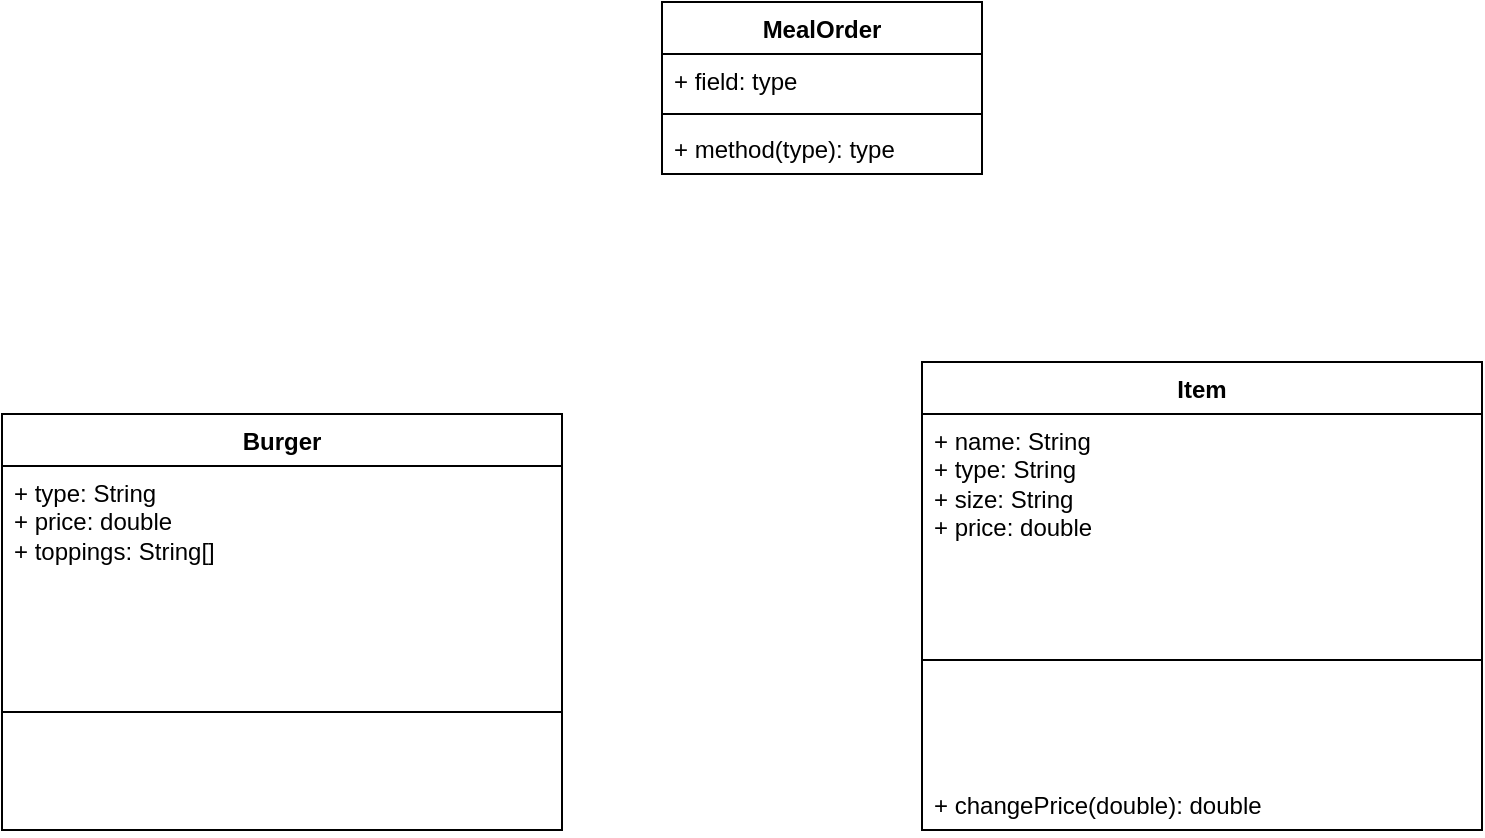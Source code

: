 <mxfile version="22.1.7" type="github">
  <diagram name="Page-1" id="bdGvDSFHCItpOzkvYgr1">
    <mxGraphModel dx="1434" dy="797" grid="1" gridSize="10" guides="1" tooltips="1" connect="1" arrows="1" fold="1" page="1" pageScale="1" pageWidth="850" pageHeight="1100" math="0" shadow="0">
      <root>
        <mxCell id="0" />
        <mxCell id="1" parent="0" />
        <mxCell id="SUvT3170BYvncIH9tuPv-5" value="MealOrder" style="swimlane;fontStyle=1;align=center;verticalAlign=top;childLayout=stackLayout;horizontal=1;startSize=26;horizontalStack=0;resizeParent=1;resizeParentMax=0;resizeLast=0;collapsible=1;marginBottom=0;whiteSpace=wrap;html=1;" vertex="1" parent="1">
          <mxGeometry x="350" y="170" width="160" height="86" as="geometry" />
        </mxCell>
        <mxCell id="SUvT3170BYvncIH9tuPv-6" value="+ field: type" style="text;strokeColor=none;fillColor=none;align=left;verticalAlign=top;spacingLeft=4;spacingRight=4;overflow=hidden;rotatable=0;points=[[0,0.5],[1,0.5]];portConstraint=eastwest;whiteSpace=wrap;html=1;" vertex="1" parent="SUvT3170BYvncIH9tuPv-5">
          <mxGeometry y="26" width="160" height="26" as="geometry" />
        </mxCell>
        <mxCell id="SUvT3170BYvncIH9tuPv-7" value="" style="line;strokeWidth=1;fillColor=none;align=left;verticalAlign=middle;spacingTop=-1;spacingLeft=3;spacingRight=3;rotatable=0;labelPosition=right;points=[];portConstraint=eastwest;strokeColor=inherit;" vertex="1" parent="SUvT3170BYvncIH9tuPv-5">
          <mxGeometry y="52" width="160" height="8" as="geometry" />
        </mxCell>
        <mxCell id="SUvT3170BYvncIH9tuPv-8" value="+ method(type): type" style="text;strokeColor=none;fillColor=none;align=left;verticalAlign=top;spacingLeft=4;spacingRight=4;overflow=hidden;rotatable=0;points=[[0,0.5],[1,0.5]];portConstraint=eastwest;whiteSpace=wrap;html=1;" vertex="1" parent="SUvT3170BYvncIH9tuPv-5">
          <mxGeometry y="60" width="160" height="26" as="geometry" />
        </mxCell>
        <mxCell id="SUvT3170BYvncIH9tuPv-13" value="Item" style="swimlane;fontStyle=1;align=center;verticalAlign=top;childLayout=stackLayout;horizontal=1;startSize=26;horizontalStack=0;resizeParent=1;resizeParentMax=0;resizeLast=0;collapsible=1;marginBottom=0;whiteSpace=wrap;html=1;" vertex="1" parent="1">
          <mxGeometry x="480" y="350" width="280" height="234" as="geometry" />
        </mxCell>
        <mxCell id="SUvT3170BYvncIH9tuPv-14" value="+ name: String&lt;br&gt;+ type: String&lt;br&gt;+ size: String&lt;br&gt;+ price: double" style="text;strokeColor=none;fillColor=none;align=left;verticalAlign=top;spacingLeft=4;spacingRight=4;overflow=hidden;rotatable=0;points=[[0,0.5],[1,0.5]];portConstraint=eastwest;whiteSpace=wrap;html=1;" vertex="1" parent="SUvT3170BYvncIH9tuPv-13">
          <mxGeometry y="26" width="280" height="64" as="geometry" />
        </mxCell>
        <mxCell id="SUvT3170BYvncIH9tuPv-15" value="" style="line;strokeWidth=1;fillColor=none;align=left;verticalAlign=middle;spacingTop=-1;spacingLeft=3;spacingRight=3;rotatable=0;labelPosition=right;points=[];portConstraint=eastwest;strokeColor=inherit;" vertex="1" parent="SUvT3170BYvncIH9tuPv-13">
          <mxGeometry y="90" width="280" height="118" as="geometry" />
        </mxCell>
        <mxCell id="SUvT3170BYvncIH9tuPv-16" value="+ changePrice(double): double" style="text;strokeColor=none;fillColor=none;align=left;verticalAlign=top;spacingLeft=4;spacingRight=4;overflow=hidden;rotatable=0;points=[[0,0.5],[1,0.5]];portConstraint=eastwest;whiteSpace=wrap;html=1;" vertex="1" parent="SUvT3170BYvncIH9tuPv-13">
          <mxGeometry y="208" width="280" height="26" as="geometry" />
        </mxCell>
        <mxCell id="SUvT3170BYvncIH9tuPv-25" value="Burger" style="swimlane;fontStyle=1;align=center;verticalAlign=top;childLayout=stackLayout;horizontal=1;startSize=26;horizontalStack=0;resizeParent=1;resizeParentMax=0;resizeLast=0;collapsible=1;marginBottom=0;whiteSpace=wrap;html=1;" vertex="1" parent="1">
          <mxGeometry x="20" y="376" width="280" height="208" as="geometry" />
        </mxCell>
        <mxCell id="SUvT3170BYvncIH9tuPv-26" value="+ type: String&lt;br&gt;+ price: double&lt;br&gt;+ toppings: String[]" style="text;strokeColor=none;fillColor=none;align=left;verticalAlign=top;spacingLeft=4;spacingRight=4;overflow=hidden;rotatable=0;points=[[0,0.5],[1,0.5]];portConstraint=eastwest;whiteSpace=wrap;html=1;" vertex="1" parent="SUvT3170BYvncIH9tuPv-25">
          <mxGeometry y="26" width="280" height="64" as="geometry" />
        </mxCell>
        <mxCell id="SUvT3170BYvncIH9tuPv-27" value="" style="line;strokeWidth=1;fillColor=none;align=left;verticalAlign=middle;spacingTop=-1;spacingLeft=3;spacingRight=3;rotatable=0;labelPosition=right;points=[];portConstraint=eastwest;strokeColor=inherit;" vertex="1" parent="SUvT3170BYvncIH9tuPv-25">
          <mxGeometry y="90" width="280" height="118" as="geometry" />
        </mxCell>
      </root>
    </mxGraphModel>
  </diagram>
</mxfile>
